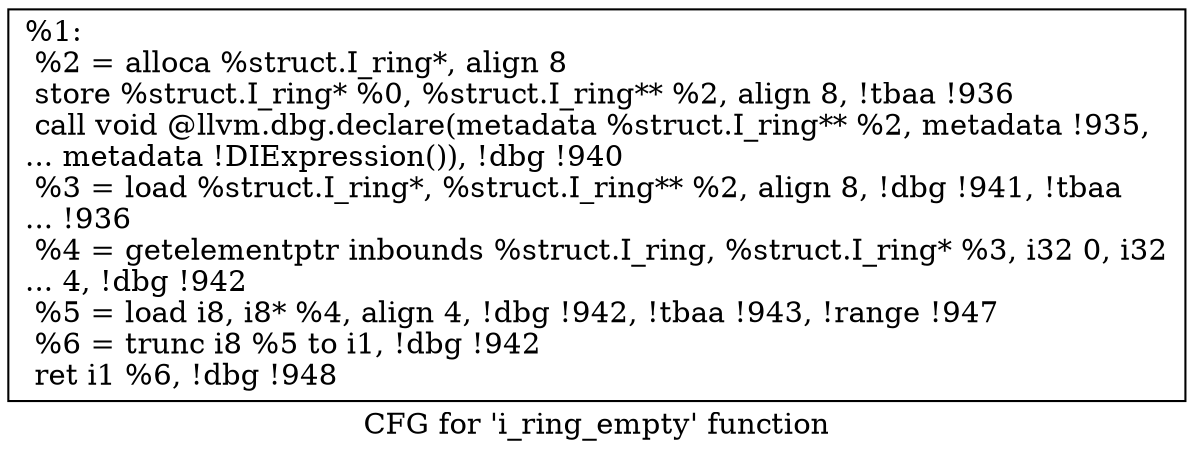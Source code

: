 digraph "CFG for 'i_ring_empty' function" {
	label="CFG for 'i_ring_empty' function";

	Node0x25040d0 [shape=record,label="{%1:\l  %2 = alloca %struct.I_ring*, align 8\l  store %struct.I_ring* %0, %struct.I_ring** %2, align 8, !tbaa !936\l  call void @llvm.dbg.declare(metadata %struct.I_ring** %2, metadata !935,\l... metadata !DIExpression()), !dbg !940\l  %3 = load %struct.I_ring*, %struct.I_ring** %2, align 8, !dbg !941, !tbaa\l... !936\l  %4 = getelementptr inbounds %struct.I_ring, %struct.I_ring* %3, i32 0, i32\l... 4, !dbg !942\l  %5 = load i8, i8* %4, align 4, !dbg !942, !tbaa !943, !range !947\l  %6 = trunc i8 %5 to i1, !dbg !942\l  ret i1 %6, !dbg !948\l}"];
}
